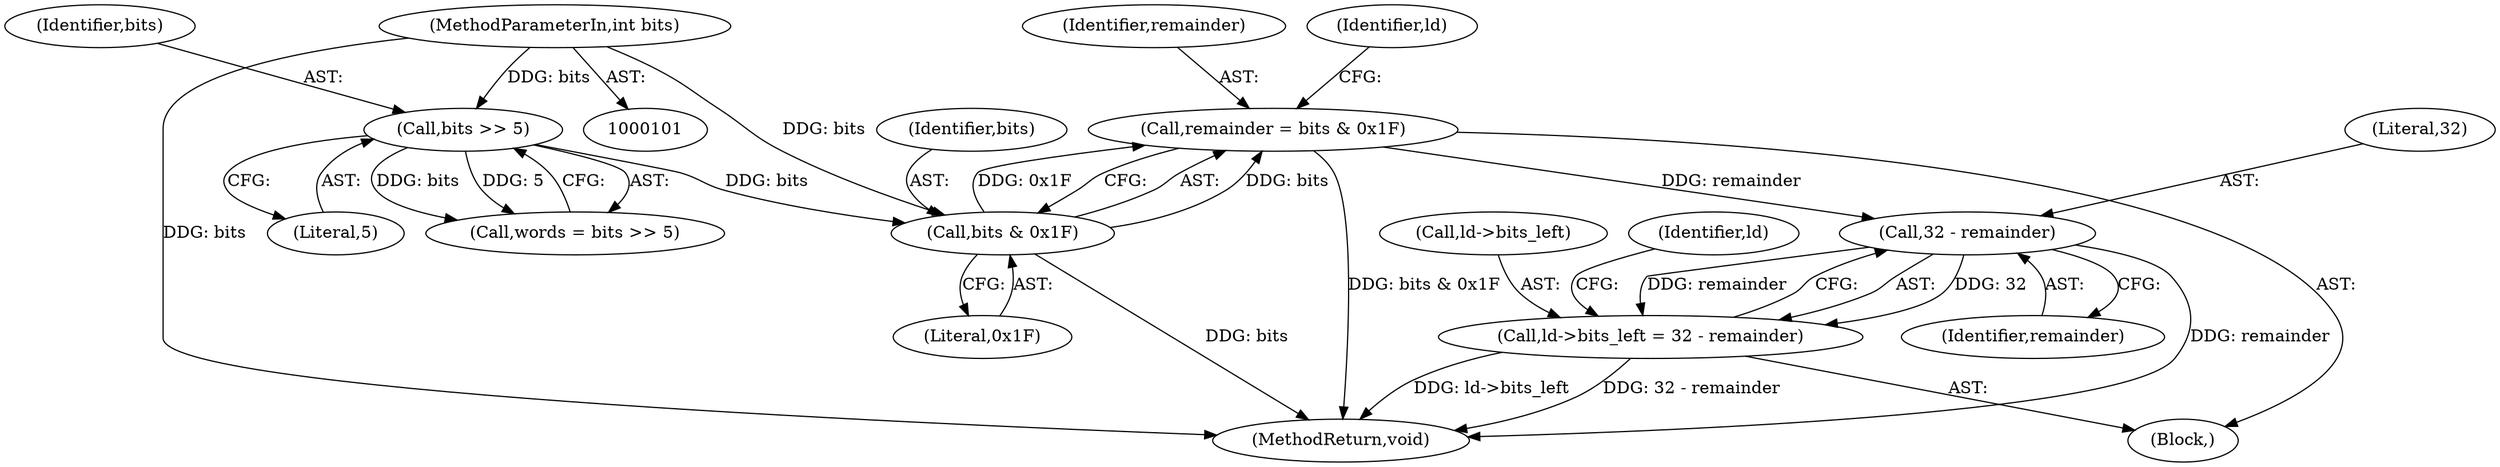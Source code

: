 digraph "0_faad2_942c3e0aee748ea6fe97cb2c1aa5893225316174@API" {
"1000113" [label="(Call,remainder = bits & 0x1F)"];
"1000115" [label="(Call,bits & 0x1F)"];
"1000109" [label="(Call,bits >> 5)"];
"1000103" [label="(MethodParameterIn,int bits)"];
"1000241" [label="(Call,32 - remainder)"];
"1000237" [label="(Call,ld->bits_left = 32 - remainder)"];
"1000242" [label="(Literal,32)"];
"1000238" [label="(Call,ld->bits_left)"];
"1000237" [label="(Call,ld->bits_left = 32 - remainder)"];
"1000121" [label="(Identifier,ld)"];
"1000115" [label="(Call,bits & 0x1F)"];
"1000104" [label="(Block,)"];
"1000114" [label="(Identifier,remainder)"];
"1000116" [label="(Identifier,bits)"];
"1000109" [label="(Call,bits >> 5)"];
"1000103" [label="(MethodParameterIn,int bits)"];
"1000110" [label="(Identifier,bits)"];
"1000243" [label="(Identifier,remainder)"];
"1000261" [label="(MethodReturn,void)"];
"1000111" [label="(Literal,5)"];
"1000113" [label="(Call,remainder = bits & 0x1F)"];
"1000107" [label="(Call,words = bits >> 5)"];
"1000117" [label="(Literal,0x1F)"];
"1000246" [label="(Identifier,ld)"];
"1000241" [label="(Call,32 - remainder)"];
"1000113" -> "1000104"  [label="AST: "];
"1000113" -> "1000115"  [label="CFG: "];
"1000114" -> "1000113"  [label="AST: "];
"1000115" -> "1000113"  [label="AST: "];
"1000121" -> "1000113"  [label="CFG: "];
"1000113" -> "1000261"  [label="DDG: bits & 0x1F"];
"1000115" -> "1000113"  [label="DDG: bits"];
"1000115" -> "1000113"  [label="DDG: 0x1F"];
"1000113" -> "1000241"  [label="DDG: remainder"];
"1000115" -> "1000117"  [label="CFG: "];
"1000116" -> "1000115"  [label="AST: "];
"1000117" -> "1000115"  [label="AST: "];
"1000115" -> "1000261"  [label="DDG: bits"];
"1000109" -> "1000115"  [label="DDG: bits"];
"1000103" -> "1000115"  [label="DDG: bits"];
"1000109" -> "1000107"  [label="AST: "];
"1000109" -> "1000111"  [label="CFG: "];
"1000110" -> "1000109"  [label="AST: "];
"1000111" -> "1000109"  [label="AST: "];
"1000107" -> "1000109"  [label="CFG: "];
"1000109" -> "1000107"  [label="DDG: bits"];
"1000109" -> "1000107"  [label="DDG: 5"];
"1000103" -> "1000109"  [label="DDG: bits"];
"1000103" -> "1000101"  [label="AST: "];
"1000103" -> "1000261"  [label="DDG: bits"];
"1000241" -> "1000237"  [label="AST: "];
"1000241" -> "1000243"  [label="CFG: "];
"1000242" -> "1000241"  [label="AST: "];
"1000243" -> "1000241"  [label="AST: "];
"1000237" -> "1000241"  [label="CFG: "];
"1000241" -> "1000261"  [label="DDG: remainder"];
"1000241" -> "1000237"  [label="DDG: 32"];
"1000241" -> "1000237"  [label="DDG: remainder"];
"1000237" -> "1000104"  [label="AST: "];
"1000238" -> "1000237"  [label="AST: "];
"1000246" -> "1000237"  [label="CFG: "];
"1000237" -> "1000261"  [label="DDG: 32 - remainder"];
"1000237" -> "1000261"  [label="DDG: ld->bits_left"];
}
